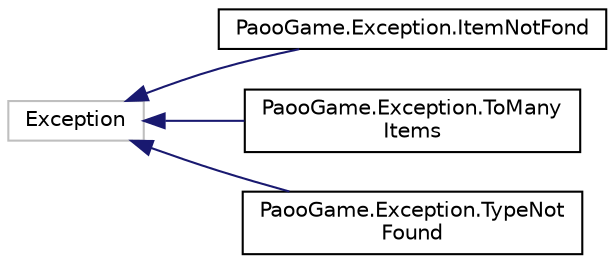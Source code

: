 digraph "Graphical Class Hierarchy"
{
 // INTERACTIVE_SVG=YES
 // LATEX_PDF_SIZE
  edge [fontname="Helvetica",fontsize="10",labelfontname="Helvetica",labelfontsize="10"];
  node [fontname="Helvetica",fontsize="10",shape=record];
  rankdir="LR";
  Node0 [label="Exception",height=0.2,width=0.4,color="grey75", fillcolor="white", style="filled",tooltip=" "];
  Node0 -> Node1 [dir="back",color="midnightblue",fontsize="10",style="solid",fontname="Helvetica"];
  Node1 [label="PaooGame.Exception.ItemNotFond",height=0.2,width=0.4,color="black", fillcolor="white", style="filled",URL="$class_paoo_game_1_1_exception_1_1_item_not_fond.html",tooltip=" "];
  Node0 -> Node2 [dir="back",color="midnightblue",fontsize="10",style="solid",fontname="Helvetica"];
  Node2 [label="PaooGame.Exception.ToMany\lItems",height=0.2,width=0.4,color="black", fillcolor="white", style="filled",URL="$class_paoo_game_1_1_exception_1_1_to_many_items.html",tooltip=" "];
  Node0 -> Node3 [dir="back",color="midnightblue",fontsize="10",style="solid",fontname="Helvetica"];
  Node3 [label="PaooGame.Exception.TypeNot\lFound",height=0.2,width=0.4,color="black", fillcolor="white", style="filled",URL="$class_paoo_game_1_1_exception_1_1_type_not_found.html",tooltip=" "];
}
